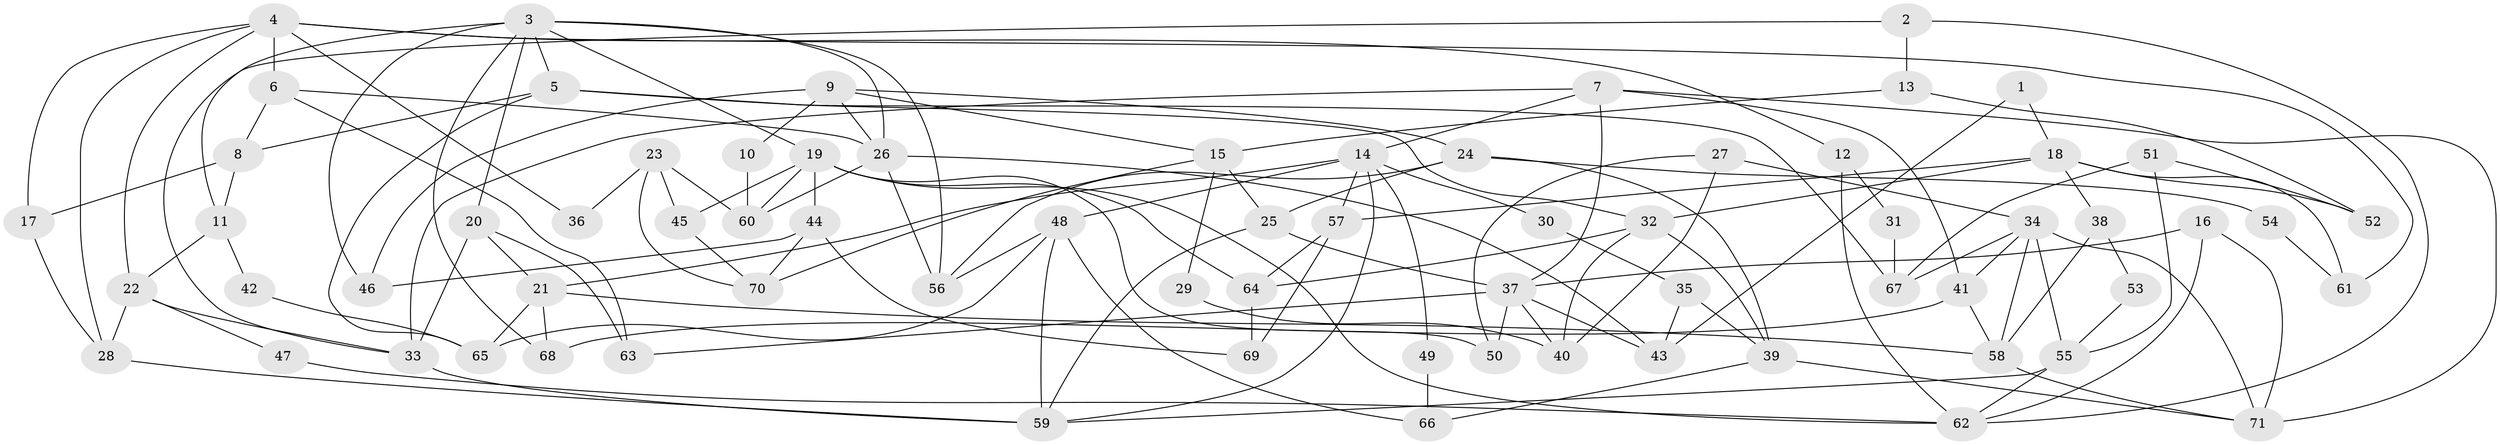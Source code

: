 // Generated by graph-tools (version 1.1) at 2025/11/02/27/25 16:11:20]
// undirected, 71 vertices, 142 edges
graph export_dot {
graph [start="1"]
  node [color=gray90,style=filled];
  1;
  2;
  3;
  4;
  5;
  6;
  7;
  8;
  9;
  10;
  11;
  12;
  13;
  14;
  15;
  16;
  17;
  18;
  19;
  20;
  21;
  22;
  23;
  24;
  25;
  26;
  27;
  28;
  29;
  30;
  31;
  32;
  33;
  34;
  35;
  36;
  37;
  38;
  39;
  40;
  41;
  42;
  43;
  44;
  45;
  46;
  47;
  48;
  49;
  50;
  51;
  52;
  53;
  54;
  55;
  56;
  57;
  58;
  59;
  60;
  61;
  62;
  63;
  64;
  65;
  66;
  67;
  68;
  69;
  70;
  71;
  1 -- 18;
  1 -- 43;
  2 -- 33;
  2 -- 62;
  2 -- 13;
  3 -- 5;
  3 -- 26;
  3 -- 11;
  3 -- 19;
  3 -- 20;
  3 -- 46;
  3 -- 56;
  3 -- 68;
  4 -- 22;
  4 -- 17;
  4 -- 6;
  4 -- 12;
  4 -- 28;
  4 -- 36;
  4 -- 61;
  5 -- 32;
  5 -- 65;
  5 -- 8;
  5 -- 67;
  6 -- 26;
  6 -- 8;
  6 -- 63;
  7 -- 33;
  7 -- 71;
  7 -- 14;
  7 -- 37;
  7 -- 41;
  8 -- 11;
  8 -- 17;
  9 -- 24;
  9 -- 15;
  9 -- 10;
  9 -- 26;
  9 -- 46;
  10 -- 60;
  11 -- 22;
  11 -- 42;
  12 -- 62;
  12 -- 31;
  13 -- 15;
  13 -- 52;
  14 -- 21;
  14 -- 30;
  14 -- 48;
  14 -- 49;
  14 -- 57;
  14 -- 59;
  15 -- 70;
  15 -- 25;
  15 -- 29;
  16 -- 71;
  16 -- 37;
  16 -- 62;
  17 -- 28;
  18 -- 57;
  18 -- 52;
  18 -- 32;
  18 -- 38;
  18 -- 61;
  19 -- 62;
  19 -- 44;
  19 -- 45;
  19 -- 50;
  19 -- 60;
  19 -- 64;
  20 -- 21;
  20 -- 33;
  20 -- 63;
  21 -- 68;
  21 -- 58;
  21 -- 65;
  22 -- 28;
  22 -- 33;
  22 -- 47;
  23 -- 70;
  23 -- 60;
  23 -- 36;
  23 -- 45;
  24 -- 56;
  24 -- 25;
  24 -- 39;
  24 -- 54;
  25 -- 59;
  25 -- 37;
  26 -- 56;
  26 -- 43;
  26 -- 60;
  27 -- 50;
  27 -- 40;
  27 -- 34;
  28 -- 59;
  29 -- 40;
  30 -- 35;
  31 -- 67;
  32 -- 64;
  32 -- 39;
  32 -- 40;
  33 -- 59;
  34 -- 71;
  34 -- 41;
  34 -- 55;
  34 -- 58;
  34 -- 67;
  35 -- 39;
  35 -- 43;
  37 -- 63;
  37 -- 40;
  37 -- 43;
  37 -- 50;
  38 -- 58;
  38 -- 53;
  39 -- 66;
  39 -- 71;
  41 -- 58;
  41 -- 68;
  42 -- 65;
  44 -- 46;
  44 -- 69;
  44 -- 70;
  45 -- 70;
  47 -- 62;
  48 -- 59;
  48 -- 56;
  48 -- 65;
  48 -- 66;
  49 -- 66;
  51 -- 67;
  51 -- 55;
  51 -- 52;
  53 -- 55;
  54 -- 61;
  55 -- 59;
  55 -- 62;
  57 -- 64;
  57 -- 69;
  58 -- 71;
  64 -- 69;
}
